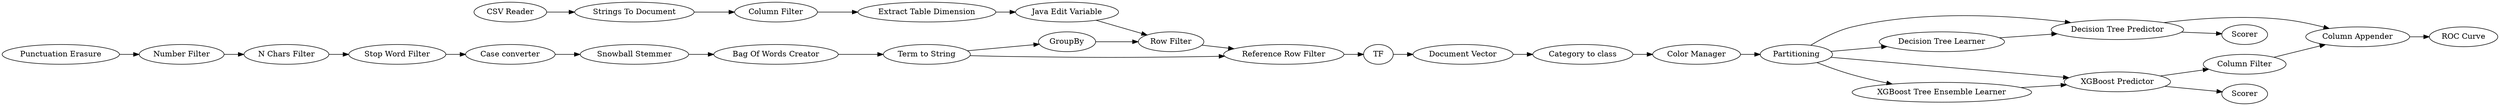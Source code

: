 digraph {
	275 [label="Category to class"]
	276 [label="Color Manager"]
	277 [label=Partitioning]
	279 [label="Decision Tree Predictor"]
	6 [label="Column Filter"]
	7 [label="Strings To Document"]
	8 [label="Term to String"]
	9 [label=GroupBy]
	10 [label="Row Filter"]
	11 [label="Reference Row Filter"]
	12 [label=TF]
	29 [label="Punctuation Erasure"]
	30 [label="Number Filter"]
	31 [label="N Chars Filter"]
	33 [label="Case converter"]
	34 [label="Snowball Stemmer"]
	66 [label="Extract Table Dimension"]
	67 [label="Java Edit Variable"]
	68 [label="Bag Of Words Creator"]
	69 [label="Stop Word Filter"]
	291 [label="Decision Tree Learner"]
	292 [label="Document Vector"]
	295 [label="CSV Reader"]
	299 [label="XGBoost Predictor"]
	305 [label="Column Appender"]
	307 [label="Column Filter"]
	358 [label=Scorer]
	359 [label=Scorer]
	360 [label="ROC Curve"]
	361 [label="XGBoost Tree Ensemble Learner"]
	7 -> 6
	8 -> 9
	8 -> 11
	9 -> 10
	10 -> 11
	11 -> 12
	29 -> 30
	30 -> 31
	31 -> 69
	33 -> 34
	34 -> 68
	66 -> 67
	67 -> 10
	68 -> 8
	69 -> 33
	275 -> 276
	276 -> 277
	277 -> 279
	277 -> 291
	277 -> 361
	277 -> 299
	279 -> 305
	279 -> 358
	6 -> 66
	12 -> 292
	291 -> 279
	292 -> 275
	295 -> 7
	299 -> 359
	299 -> 307
	305 -> 360
	307 -> 305
	361 -> 299
	rankdir=LR
}
